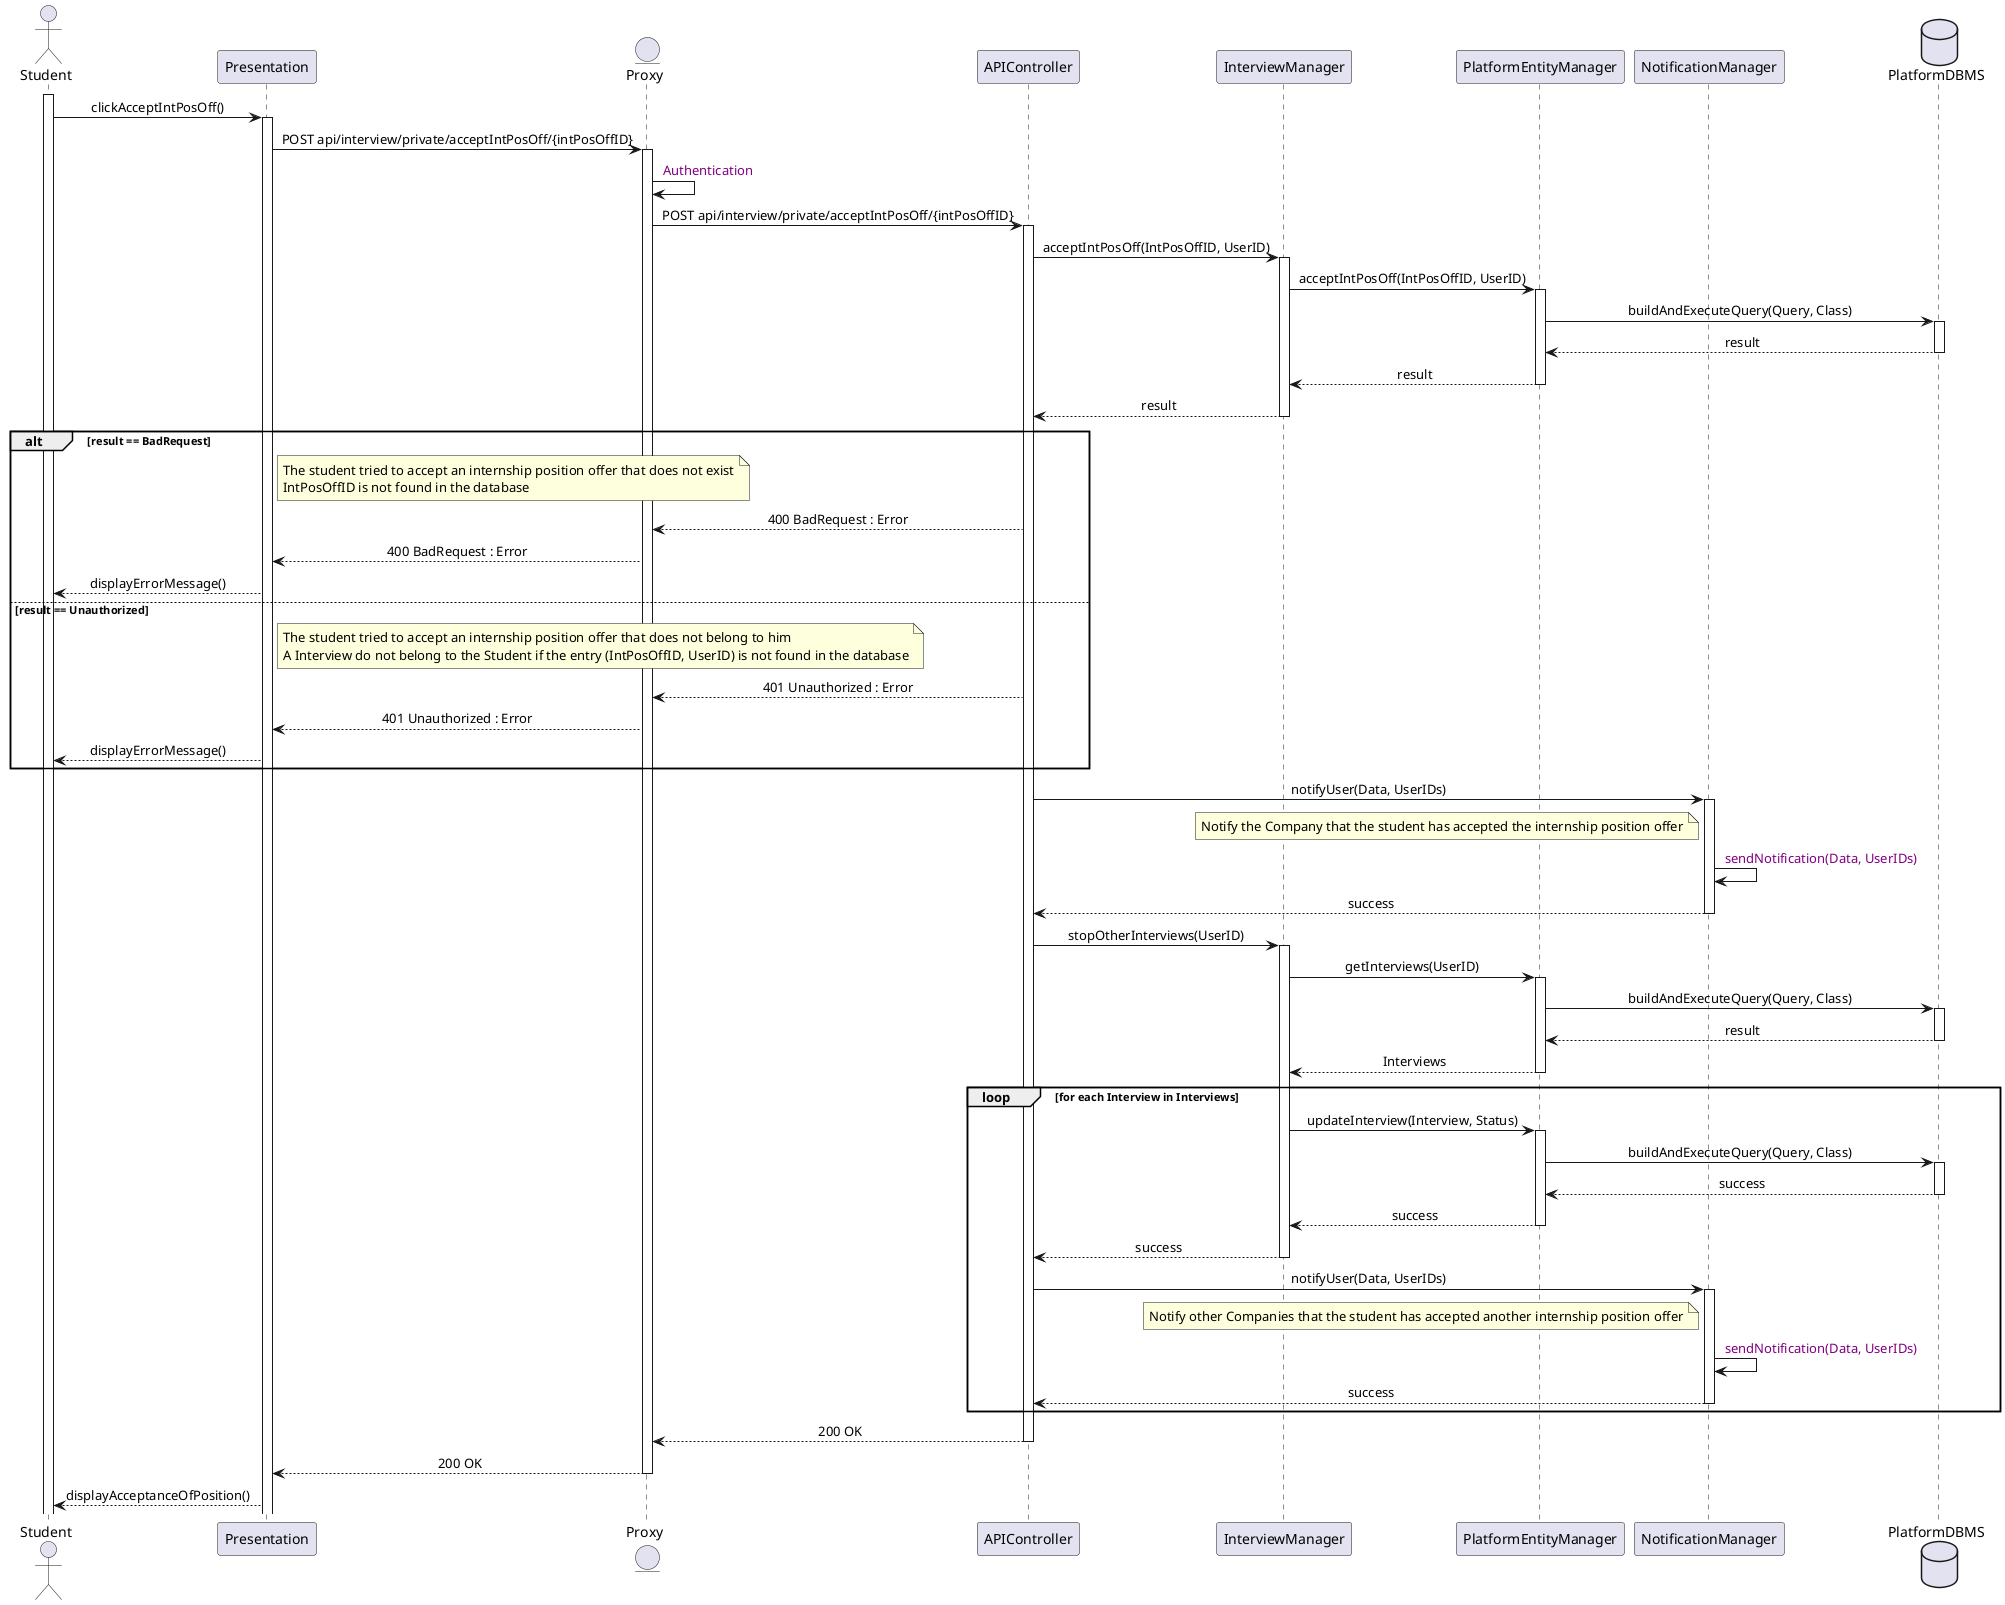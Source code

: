 @startuml 22StudentAcceptsInternshipPositionOffer
skinparam sequenceMessageAlign center

actor       Student
participant Presentation
entity Proxy
participant APIController
participant InterviewManager
participant PlatformEntityManager
participant NotificationManager
database PlatformDBMS

activate Student
Student -> Presentation : clickAcceptIntPosOff()
activate Presentation
Presentation -> Proxy : POST api/interview/private/acceptIntPosOff/{intPosOffID}
activate Proxy
Proxy -> Proxy : <color:purple> Authentication
Proxy -> APIController : POST api/interview/private/acceptIntPosOff/{intPosOffID}
activate APIController
'? I did not understand the isOwner(InterviewID, StudentID) method. I will assume that the student is the owner of the internship position offer.
APIController -> InterviewManager : acceptIntPosOff(IntPosOffID, UserID)
activate InterviewManager
InterviewManager -> PlatformEntityManager : acceptIntPosOff(IntPosOffID, UserID)
activate PlatformEntityManager
PlatformEntityManager -> PlatformDBMS : buildAndExecuteQuery(Query, Class)
activate PlatformDBMS
PlatformDBMS --> PlatformEntityManager : result
deactivate PlatformDBMS
PlatformEntityManager --> InterviewManager : result
deactivate PlatformEntityManager
InterviewManager --> APIController : result
deactivate InterviewManager
alt result == BadRequest
    note right of Presentation
        The student tried to accept an internship position offer that does not exist
        IntPosOffID is not found in the database
    end note
    APIController --> Proxy : 400 BadRequest : Error
    Proxy --> Presentation : 400 BadRequest : Error
    Presentation --> Student : displayErrorMessage()
else result == Unauthorized
    note right of Presentation
        The student tried to accept an internship position offer that does not belong to him
        A Interview do not belong to the Student if the entry (IntPosOffID, UserID) is not found in the database
    end note
    APIController --> Proxy : 401 Unauthorized : Error
    Proxy --> Presentation : 401 Unauthorized : Error
    Presentation --> Student : displayErrorMessage()
end
APIController -> NotificationManager : notifyUser(Data, UserIDs)
activate NotificationManager
note left of NotificationManager
    Notify the Company that the student has accepted the internship position offer
end note
NotificationManager -> NotificationManager : <color:purple> sendNotification(Data, UserIDs)
NotificationManager --> APIController : success
deactivate NotificationManager
APIController -> InterviewManager : stopOtherInterviews(UserID)
activate InterviewManager
InterviewManager -> PlatformEntityManager : getInterviews(UserID)
activate PlatformEntityManager
PlatformEntityManager -> PlatformDBMS : buildAndExecuteQuery(Query, Class)
activate PlatformDBMS
PlatformDBMS --> PlatformEntityManager : result
deactivate PlatformDBMS
PlatformEntityManager --> InterviewManager : Interviews
deactivate PlatformEntityManager
loop for each Interview in Interviews
    InterviewManager -> PlatformEntityManager : updateInterview(Interview, Status)
    activate PlatformEntityManager
    PlatformEntityManager -> PlatformDBMS : buildAndExecuteQuery(Query, Class)
    activate PlatformDBMS
    PlatformDBMS --> PlatformEntityManager : success
    deactivate PlatformDBMS
    PlatformEntityManager --> InterviewManager : success
    deactivate PlatformEntityManager
    InterviewManager --> APIController : success
    deactivate InterviewManager
    APIController -> NotificationManager : notifyUser(Data, UserIDs)
    activate NotificationManager
    note left of NotificationManager
        Notify other Companies that the student has accepted another internship position offer
    end note
    NotificationManager -> NotificationManager : <color:purple> sendNotification(Data, UserIDs)
    NotificationManager --> APIController : success
    deactivate NotificationManager
end
APIController --> Proxy : 200 OK
deactivate APIController
Proxy --> Presentation : 200 OK
deactivate Proxy
Presentation --> Student : displayAcceptanceOfPosition()
@enduml


